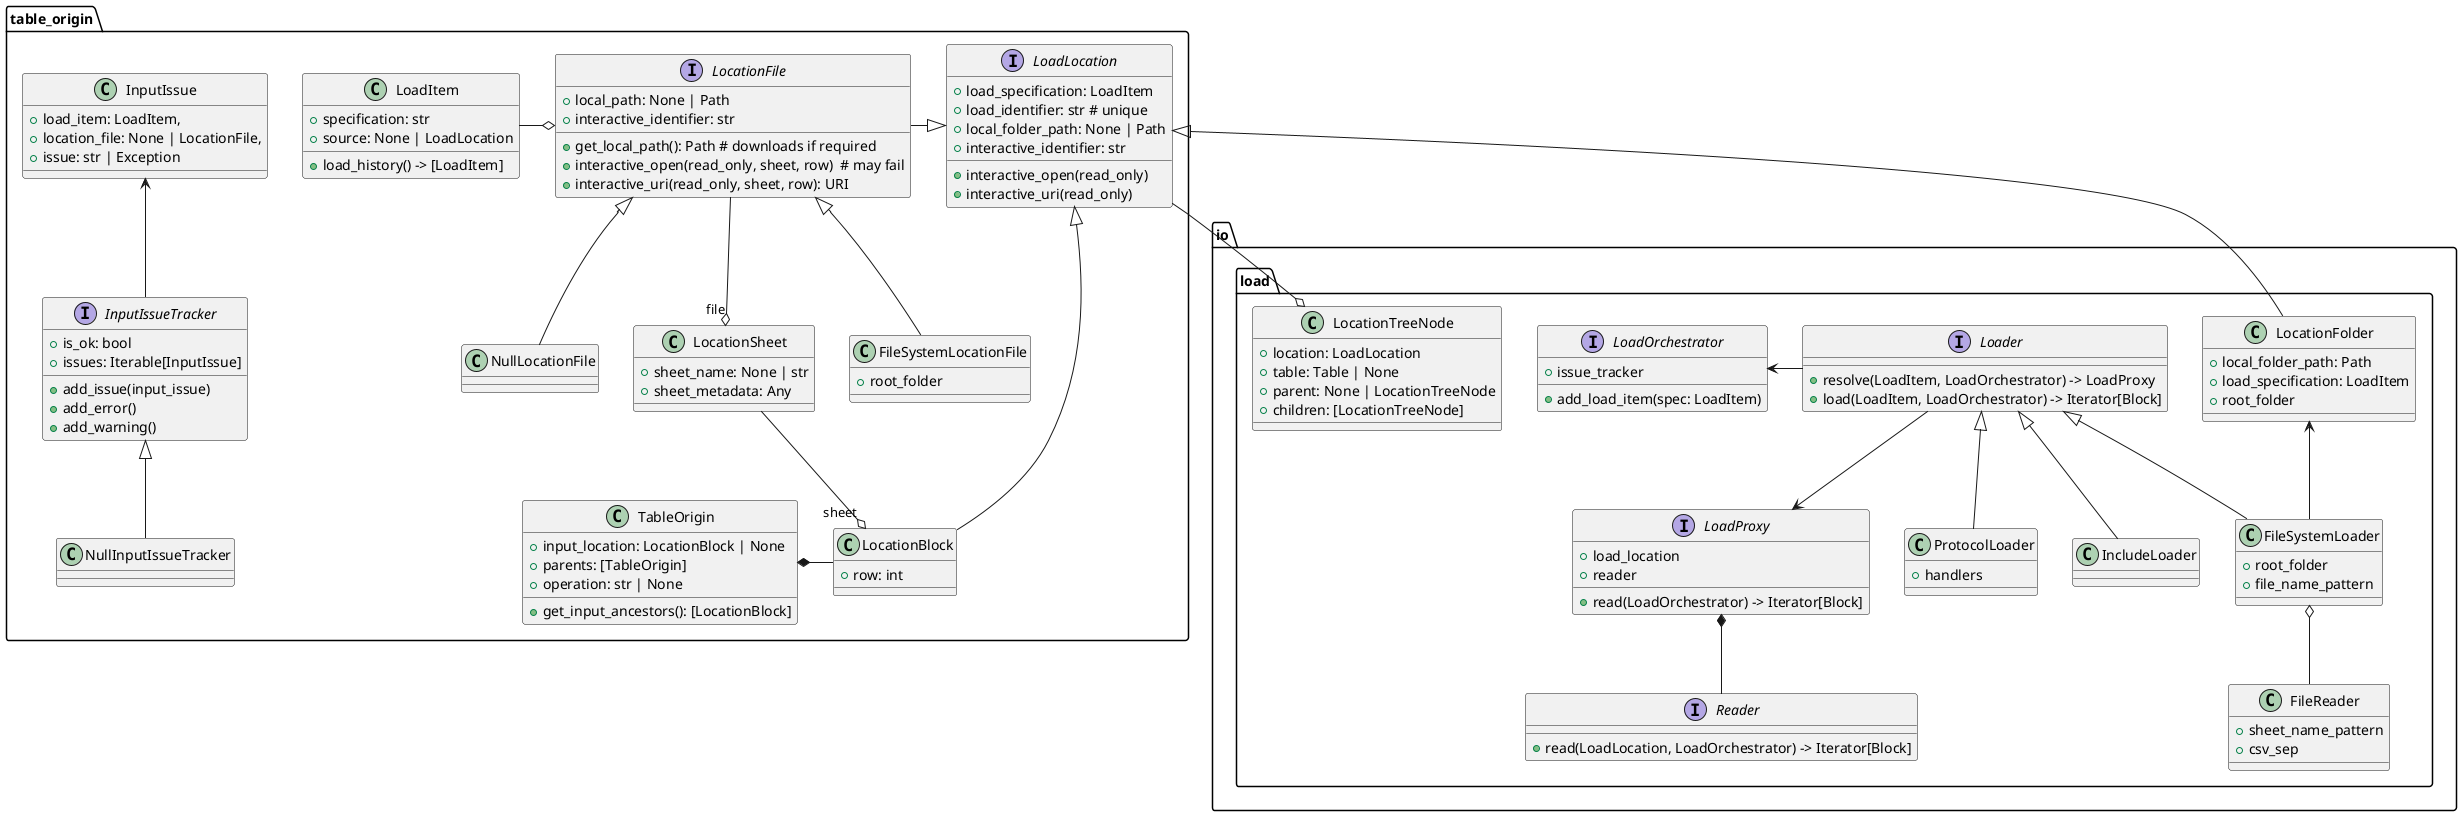 def resolve(specificaton: str, orchestrator: Orchestrator, included_from: Optional[Location])
# spec may not be unique: it can be relative to included_from
if identifier is folder:
for file in folder.glob(pattern):
orchestrator.add_source(file, identifier->location)
else:
file_metadata, generator = handlers[identifier->protocol].read(identifier)

@startuml Table Origin

namespace table_origin {
    class LoadItem  {
        + specification: str
        + source: None | LoadLocation
        + load_history() -> [LoadItem]
    }

    ' LoadItem o-- LoadLocation
    LoadLocation <|-- LocationBlock

    interface LoadLocation {
        + load_specification: LoadItem
        + load_identifier: str # unique
        + local_folder_path: None | Path
        + interactive_identifier: str
        + interactive_open(read_only)
        + interactive_uri(read_only)
    }

    interface LocationFile {
        + local_path: None | Path
        + get_local_path(): Path # downloads if required
        + interactive_open(read_only, sheet, row)  # may fail
        + interactive_uri(read_only, sheet, row): URI
        + interactive_identifier: str
    }

    class FileSystemLocationFile {
        + root_folder
    }
    LocationFile <|-- FileSystemLocationFile
    LocationFile <|-- NullLocationFile
    LocationFile -|> LoadLocation

    LoadItem  -o LocationFile

    class LocationSheet {
        + sheet_name: None | str
        + sheet_metadata: Any
    }

    LocationFile --o "file" LocationSheet

    class LocationBlock {
        + row: int
    }

    LocationSheet --o "sheet" LocationBlock

    class TableOrigin {
        + input_location: LocationBlock | None
        + parents: [TableOrigin]
        + operation: str | None
        + get_input_ancestors(): [LocationBlock]
    }

    TableOrigin *- LocationBlock

    class InputIssue {
        + load_item: LoadItem,
        + location_file: None | LocationFile,
        + issue: str | Exception
    }

    interface InputIssueTracker {
        + add_issue(input_issue)
        + add_error()
        + add_warning()
        + is_ok: bool
        + issues: Iterable[InputIssue]
    }

    InputIssue <-- InputIssueTracker

    InputIssueTracker <|-- NullInputIssueTracker

}

namespace io.load {
    class LocationFolder {
        + local_folder_path: Path
        + load_specification: LoadItem
        + root_folder
    }
    table_origin.LoadLocation <|- LocationFolder

    interface LoadOrchestrator {
        + add_load_item(spec: LoadItem)
        + issue_tracker
    }

    interface Reader {
        +read(LoadLocation, LoadOrchestrator) -> Iterator[Block]
    }

    interface LoadProxy {
        +load_location
        +reader
        +read(LoadOrchestrator) -> Iterator[Block]
    }

    LoadProxy *-- Reader
    Loader --> LoadProxy
    LoadOrchestrator <- Loader

    interface Loader {
        + resolve(LoadItem, LoadOrchestrator) -> LoadProxy
        + load(LoadItem, LoadOrchestrator) -> Iterator[Block]
    }

    class FileSystemLoader {
        + root_folder
        + file_name_pattern
    }

    class ProtocolLoader {
        + handlers
    }

    Loader <|-- ProtocolLoader
    Loader <|-- FileSystemLoader
    Loader <|-- IncludeLoader

    class FileReader {
        + sheet_name_pattern
        + csv_sep
    }

    FileSystemLoader o-- FileReader
    LocationFolder <-- FileSystemLoader

    class LocationTreeNode {
        + location: LoadLocation
        + table: Table | None
        + parent: None | LocationTreeNode
        + children: [LocationTreeNode]
    }

    table_origin.LoadLocation --o LocationTreeNode

}
@enduml